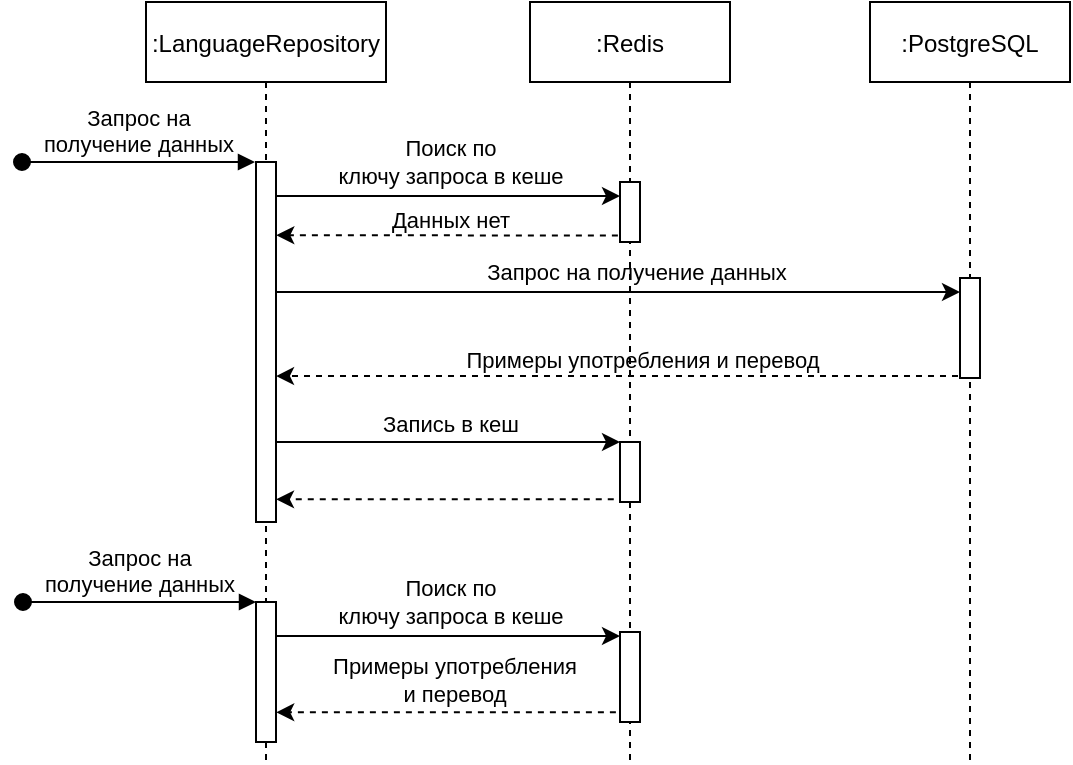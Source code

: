 <mxfile version="20.8.16" type="device"><diagram id="kgpKYQtTHZ0yAKxKKP6v" name="Page-1"><mxGraphModel dx="1151" dy="682" grid="1" gridSize="10" guides="1" tooltips="1" connect="1" arrows="1" fold="1" page="1" pageScale="1" pageWidth="850" pageHeight="1100" math="0" shadow="0"><root><mxCell id="0"/><mxCell id="1" parent="0"/><mxCell id="nVFnLnLFyPPYyc8m_Vb3-23" value="" style="endArrow=classic;html=1;rounded=0;dashed=1;exitX=-0.106;exitY=0.892;exitDx=0;exitDy=0;exitPerimeter=0;" edge="1" parent="1"><mxGeometry width="50" height="50" relative="1" as="geometry"><mxPoint x="348.94" y="435.14" as="sourcePoint"/><mxPoint x="173.1" y="435.14" as="targetPoint"/></mxGeometry></mxCell><mxCell id="nVFnLnLFyPPYyc8m_Vb3-24" value="Примеры употребления &lt;br&gt;и перевод" style="edgeLabel;html=1;align=center;verticalAlign=middle;resizable=0;points=[];" vertex="1" connectable="0" parent="nVFnLnLFyPPYyc8m_Vb3-23"><mxGeometry x="0.277" relative="1" as="geometry"><mxPoint x="25" y="-16" as="offset"/></mxGeometry></mxCell><mxCell id="nVFnLnLFyPPYyc8m_Vb3-17" value="" style="endArrow=classic;html=1;rounded=0;entryX=0.7;entryY=0.926;entryDx=0;entryDy=0;entryPerimeter=0;exitX=-0.012;exitY=0.888;exitDx=0;exitDy=0;exitPerimeter=0;dashed=1;" edge="1" parent="1"><mxGeometry width="50" height="50" relative="1" as="geometry"><mxPoint x="347.88" y="328.64" as="sourcePoint"/><mxPoint x="173" y="328.68" as="targetPoint"/></mxGeometry></mxCell><mxCell id="nVFnLnLFyPPYyc8m_Vb3-12" value="" style="endArrow=classic;html=1;rounded=0;entryX=1.014;entryY=0.22;entryDx=0;entryDy=0;entryPerimeter=0;dashed=1;exitX=0.5;exitY=0.761;exitDx=0;exitDy=0;exitPerimeter=0;" edge="1" parent="1"><mxGeometry width="50" height="50" relative="1" as="geometry"><mxPoint x="520" y="267.05" as="sourcePoint"/><mxPoint x="173" y="267.03" as="targetPoint"/></mxGeometry></mxCell><mxCell id="nVFnLnLFyPPYyc8m_Vb3-13" value="Примеры употребления и перевод" style="edgeLabel;html=1;align=center;verticalAlign=middle;resizable=0;points=[];" vertex="1" connectable="0" parent="nVFnLnLFyPPYyc8m_Vb3-12"><mxGeometry x="0.277" relative="1" as="geometry"><mxPoint x="57" y="-8" as="offset"/></mxGeometry></mxCell><mxCell id="3nuBFxr9cyL0pnOWT2aG-1" value=":LanguageRepository" style="shape=umlLifeline;perimeter=lifelinePerimeter;container=0;collapsible=0;recursiveResize=0;rounded=0;shadow=0;strokeWidth=1;" parent="1" vertex="1"><mxGeometry x="108" y="80" width="120" height="380" as="geometry"/></mxCell><mxCell id="3nuBFxr9cyL0pnOWT2aG-5" value=":Redis" style="shape=umlLifeline;perimeter=lifelinePerimeter;container=1;collapsible=0;recursiveResize=0;rounded=0;shadow=0;strokeWidth=1;" parent="1" vertex="1"><mxGeometry x="300" y="80" width="100" height="380" as="geometry"/></mxCell><mxCell id="3nuBFxr9cyL0pnOWT2aG-6" value="" style="points=[];perimeter=orthogonalPerimeter;rounded=0;shadow=0;strokeWidth=1;" parent="3nuBFxr9cyL0pnOWT2aG-5" vertex="1"><mxGeometry x="45" y="90" width="10" height="30" as="geometry"/></mxCell><mxCell id="nVFnLnLFyPPYyc8m_Vb3-14" value="" style="points=[];perimeter=orthogonalPerimeter;rounded=0;shadow=0;strokeWidth=1;" vertex="1" parent="3nuBFxr9cyL0pnOWT2aG-5"><mxGeometry x="45" y="220" width="10" height="30" as="geometry"/></mxCell><mxCell id="nVFnLnLFyPPYyc8m_Vb3-15" value="" style="endArrow=classic;html=1;rounded=0;" edge="1" parent="3nuBFxr9cyL0pnOWT2aG-5"><mxGeometry width="50" height="50" relative="1" as="geometry"><mxPoint x="-126.892" y="220" as="sourcePoint"/><mxPoint x="45" y="220" as="targetPoint"/></mxGeometry></mxCell><mxCell id="nVFnLnLFyPPYyc8m_Vb3-16" value="Запись в кеш" style="edgeLabel;html=1;align=center;verticalAlign=middle;resizable=0;points=[];" vertex="1" connectable="0" parent="nVFnLnLFyPPYyc8m_Vb3-15"><mxGeometry x="-0.35" relative="1" as="geometry"><mxPoint x="31" y="-9" as="offset"/></mxGeometry></mxCell><mxCell id="nVFnLnLFyPPYyc8m_Vb3-20" value="" style="points=[];perimeter=orthogonalPerimeter;rounded=0;shadow=0;strokeWidth=1;" vertex="1" parent="3nuBFxr9cyL0pnOWT2aG-5"><mxGeometry x="45" y="315" width="10" height="45" as="geometry"/></mxCell><mxCell id="nVFnLnLFyPPYyc8m_Vb3-21" value="" style="endArrow=classic;html=1;rounded=0;" edge="1" parent="3nuBFxr9cyL0pnOWT2aG-5"><mxGeometry width="50" height="50" relative="1" as="geometry"><mxPoint x="-126.892" y="317" as="sourcePoint"/><mxPoint x="45" y="317" as="targetPoint"/></mxGeometry></mxCell><mxCell id="nVFnLnLFyPPYyc8m_Vb3-22" value="Поиск по &lt;br&gt;ключу запроса в кеше" style="edgeLabel;html=1;align=center;verticalAlign=middle;resizable=0;points=[];" vertex="1" connectable="0" parent="nVFnLnLFyPPYyc8m_Vb3-21"><mxGeometry x="-0.35" relative="1" as="geometry"><mxPoint x="31" y="-17" as="offset"/></mxGeometry></mxCell><mxCell id="nVFnLnLFyPPYyc8m_Vb3-2" value=":PostgreSQL" style="shape=umlLifeline;perimeter=lifelinePerimeter;container=1;collapsible=0;recursiveResize=0;rounded=0;shadow=0;strokeWidth=1;" vertex="1" parent="1"><mxGeometry x="470" y="80" width="100" height="380" as="geometry"/></mxCell><mxCell id="nVFnLnLFyPPYyc8m_Vb3-3" value="" style="points=[];perimeter=orthogonalPerimeter;rounded=0;shadow=0;strokeWidth=1;" vertex="1" parent="nVFnLnLFyPPYyc8m_Vb3-2"><mxGeometry x="45" y="138" width="10" height="50" as="geometry"/></mxCell><mxCell id="3nuBFxr9cyL0pnOWT2aG-3" value="Запрос на &#10;получение данных" style="verticalAlign=bottom;startArrow=oval;endArrow=block;startSize=8;shadow=0;strokeWidth=1;" parent="1" edge="1"><mxGeometry relative="1" as="geometry"><mxPoint x="46" y="160" as="sourcePoint"/><mxPoint x="162.5" y="160" as="targetPoint"/></mxGeometry></mxCell><mxCell id="nVFnLnLFyPPYyc8m_Vb3-5" value="" style="points=[];perimeter=orthogonalPerimeter;rounded=0;shadow=0;strokeWidth=1;" vertex="1" parent="1"><mxGeometry x="163" y="160" width="10" height="180" as="geometry"/></mxCell><mxCell id="nVFnLnLFyPPYyc8m_Vb3-6" value="" style="endArrow=classic;html=1;rounded=0;" edge="1" parent="1"><mxGeometry width="50" height="50" relative="1" as="geometry"><mxPoint x="173.108" y="177" as="sourcePoint"/><mxPoint x="345" y="177" as="targetPoint"/></mxGeometry></mxCell><mxCell id="nVFnLnLFyPPYyc8m_Vb3-7" value="Поиск по &lt;br&gt;ключу запроса в кеше" style="edgeLabel;html=1;align=center;verticalAlign=middle;resizable=0;points=[];" vertex="1" connectable="0" parent="nVFnLnLFyPPYyc8m_Vb3-6"><mxGeometry x="-0.35" relative="1" as="geometry"><mxPoint x="31" y="-17" as="offset"/></mxGeometry></mxCell><mxCell id="nVFnLnLFyPPYyc8m_Vb3-8" value="" style="endArrow=classic;html=1;rounded=0;entryX=1.014;entryY=0.22;entryDx=0;entryDy=0;entryPerimeter=0;dashed=1;exitX=-0.106;exitY=0.892;exitDx=0;exitDy=0;exitPerimeter=0;" edge="1" parent="1" source="3nuBFxr9cyL0pnOWT2aG-6"><mxGeometry width="50" height="50" relative="1" as="geometry"><mxPoint x="340" y="197" as="sourcePoint"/><mxPoint x="173.14" y="196.6" as="targetPoint"/></mxGeometry></mxCell><mxCell id="nVFnLnLFyPPYyc8m_Vb3-9" value="Данных нет" style="edgeLabel;html=1;align=center;verticalAlign=middle;resizable=0;points=[];" vertex="1" connectable="0" parent="nVFnLnLFyPPYyc8m_Vb3-8"><mxGeometry x="0.277" relative="1" as="geometry"><mxPoint x="25" y="-8" as="offset"/></mxGeometry></mxCell><mxCell id="nVFnLnLFyPPYyc8m_Vb3-10" value="" style="endArrow=classic;html=1;rounded=0;" edge="1" parent="1"><mxGeometry width="50" height="50" relative="1" as="geometry"><mxPoint x="172.912" y="225" as="sourcePoint"/><mxPoint x="515" y="225" as="targetPoint"/></mxGeometry></mxCell><mxCell id="nVFnLnLFyPPYyc8m_Vb3-11" value="Запрос на получение данных" style="edgeLabel;html=1;align=center;verticalAlign=middle;resizable=0;points=[];labelBackgroundColor=none;" vertex="1" connectable="0" parent="nVFnLnLFyPPYyc8m_Vb3-10"><mxGeometry x="0.531" relative="1" as="geometry"><mxPoint x="-82" y="-10" as="offset"/></mxGeometry></mxCell><mxCell id="nVFnLnLFyPPYyc8m_Vb3-18" value="Запрос на &#10;получение данных" style="verticalAlign=bottom;startArrow=oval;endArrow=block;startSize=8;shadow=0;strokeWidth=1;" edge="1" parent="1"><mxGeometry relative="1" as="geometry"><mxPoint x="46.5" y="380" as="sourcePoint"/><mxPoint x="163" y="380" as="targetPoint"/></mxGeometry></mxCell><mxCell id="nVFnLnLFyPPYyc8m_Vb3-19" value="" style="points=[];perimeter=orthogonalPerimeter;rounded=0;shadow=0;strokeWidth=1;" vertex="1" parent="1"><mxGeometry x="163" y="380" width="10" height="70" as="geometry"/></mxCell></root></mxGraphModel></diagram></mxfile>